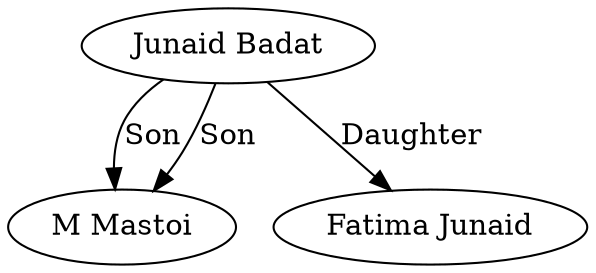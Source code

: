 // Family Tree
digraph {
	2 [label="Junaid Badat"]
	3 [label="M Mastoi"]
	2 -> 3 [label=Son]
	3 [label="M Mastoi"]
	2 -> 3 [label=Son]
	5 [label="Fatima Junaid"]
	2 -> 5 [label=Daughter]
}
